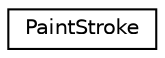 digraph G
{
  edge [fontname="Helvetica",fontsize="10",labelfontname="Helvetica",labelfontsize="10"];
  node [fontname="Helvetica",fontsize="10",shape=record];
  rankdir=LR;
  Node1 [label="PaintStroke",height=0.2,width=0.4,color="black", fillcolor="white", style="filled",URL="$d1/d68/structPaintStroke.html"];
}
